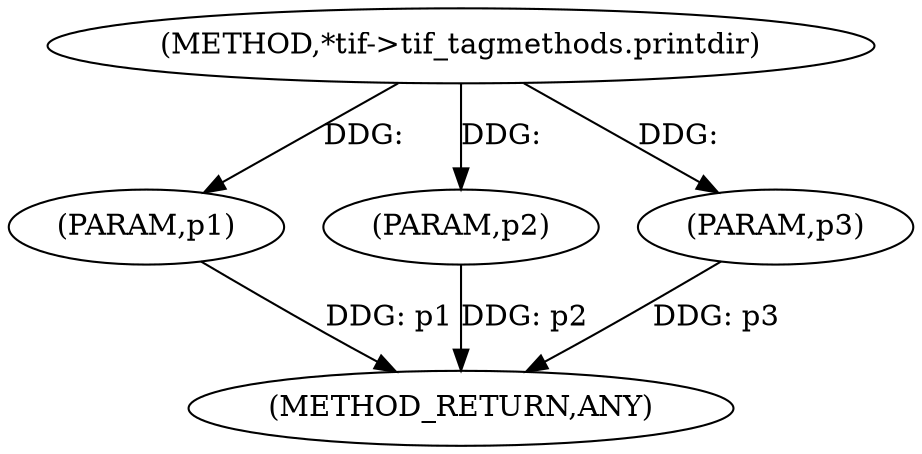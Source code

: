 digraph "*tif-&gt;tif_tagmethods.printdir" {  
"100091" [label = <(METHOD,*tif-&gt;tif_tagmethods.printdir)> ]
"100095" [label = <(METHOD_RETURN,ANY)> ]
"100092" [label = <(PARAM,p1)> ]
"100093" [label = <(PARAM,p2)> ]
"100094" [label = <(PARAM,p3)> ]
  "100092" -> "100095"  [ label = "DDG: p1"] 
  "100093" -> "100095"  [ label = "DDG: p2"] 
  "100094" -> "100095"  [ label = "DDG: p3"] 
  "100091" -> "100092"  [ label = "DDG: "] 
  "100091" -> "100093"  [ label = "DDG: "] 
  "100091" -> "100094"  [ label = "DDG: "] 
}
